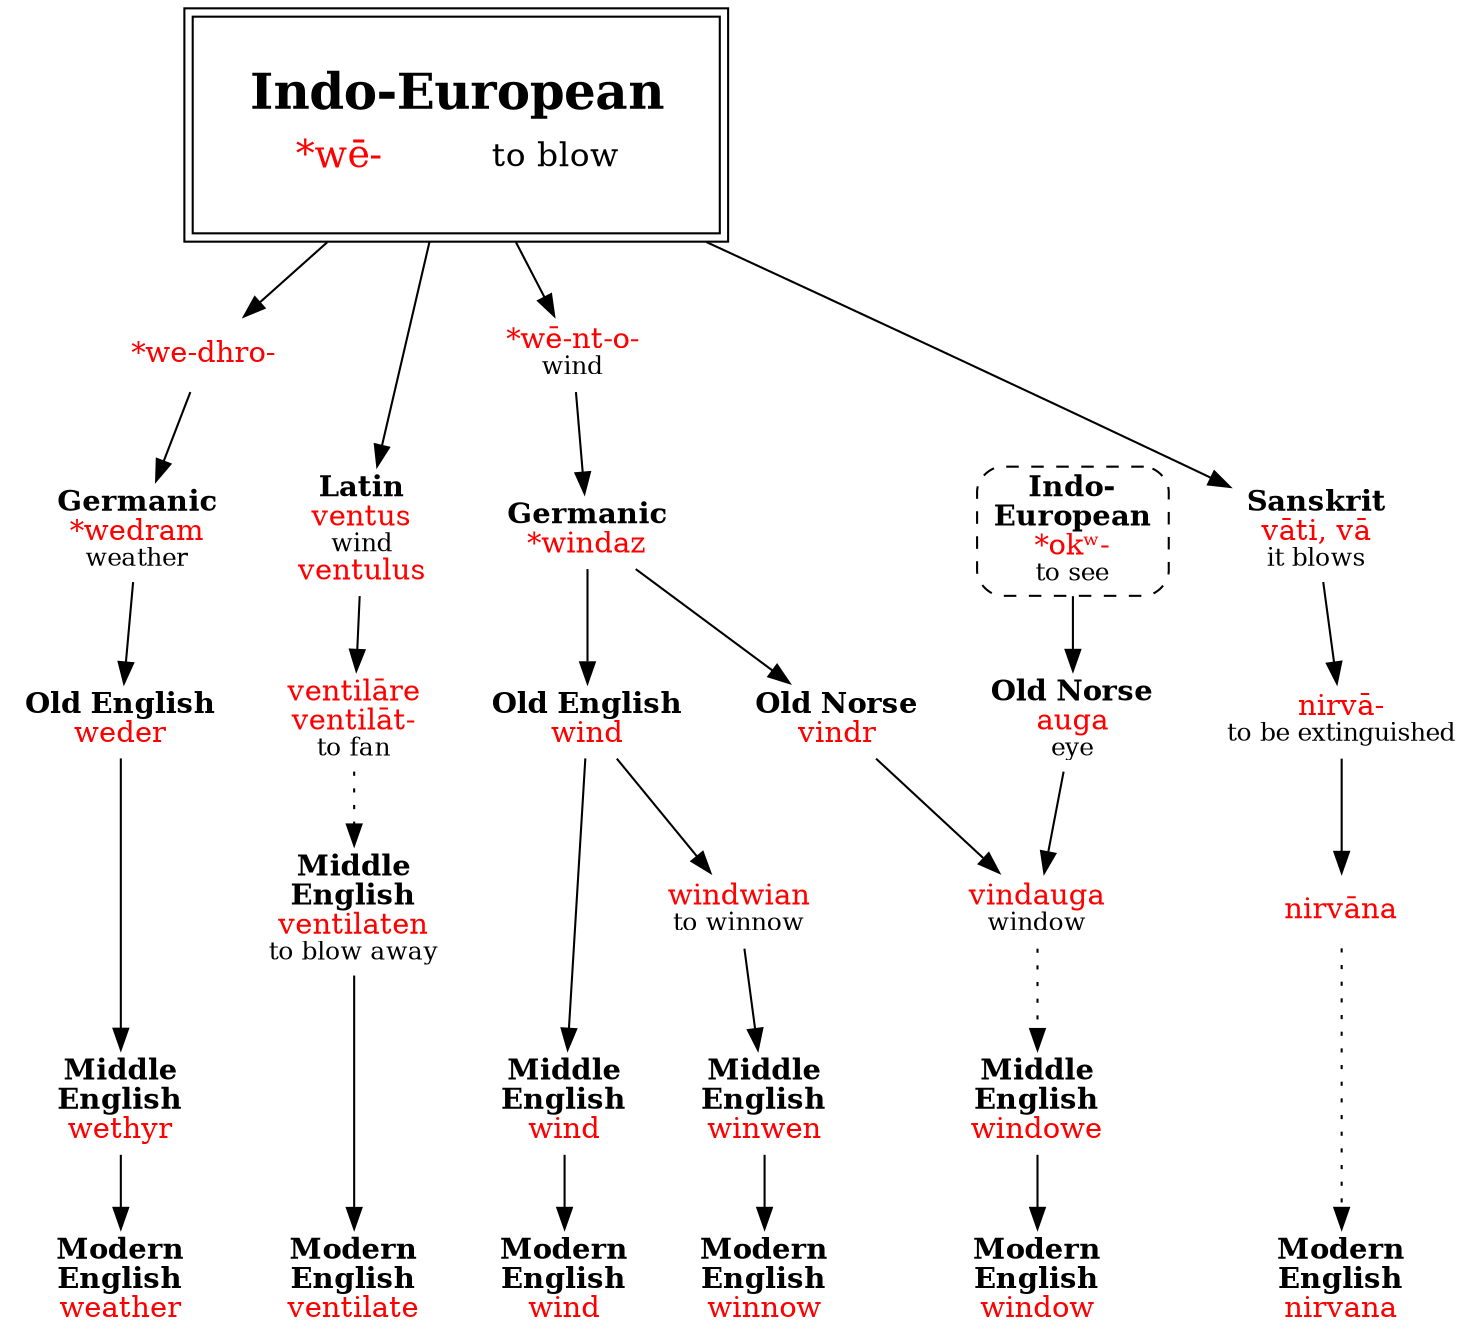strict digraph {
/* sources: AHD, roots */
node [shape=none]

/* omitted: vent (it's complicated), ventail, fan (questionable), wing (missing link) */

weIE [label=<<table border="0"><tr><td colspan="2"><font point-size="24"><b>Indo-European</b></font></td></tr><tr><td><font point-size="18" color="red">*wē-</font></td><td><font point-size="16">to blow</font></td></tr></table>> tooltip="Indo-European \"wē-\" to blow" shape=box peripheries=2 margin=.3]

/* weather */
wedhroIE [label=<<font color="red">*we-dhro-</font>>]
wedramGm [label=<<b>Germanic</b><br/><font color="red">*wedram</font><br/><font point-size="12">weather</font>>]
wederOE [label=<<b>Old English</b><br/><font color="red">weder</font>>]
wethyrME [label=<<b>Middle<br/>English</b><br/><font color="red">wethyr</font>>]
weather [label=<<b>Modern<br/>English</b><br/><font color="red">weather</font>>]
weIE -> wedhroIE -> wedramGm -> wederOE -> wethyrME -> weather

/* wind */
wentoIE [label=<<font color="red">*wē-nt-o-</font><br/><font point-size="12">wind</font>>]
windazGm [label=<<b>Germanic</b><br/><font color="red">*windaz</font>>]
windOE [label=<<b>Old English</b><br/><font color="red">wind</font>>]
windME [label=<<b>Middle<br/>English</b><br/><font color="red">wind</font>>]
wind [label=<<b>Modern<br/>English</b><br/><font color="red">wind</font>>]
weIE -> wentoIE -> windazGm -> windOE -> windME -> wind

/* winnow */
windwianOE [label=<<font color="red">windwian</font><br/><font point-size="12">to winnow</font>>]
winwenME [label=<<b>Middle<br/>English</b><br/><font color="red">winwen</font>>]
winnow [label=<<b>Modern<br/>English</b><br/><font color="red">winnow</font>>]
windOE -> windwianOE -> winwenME -> winnow

/* window */
vindrON [label=<<b>Old Norse</b><br/><font color="red">vindr</font>>]
okwIE [label=<<b>Indo-<br/>European</b><br/><font color="red">*okʷ-</font><br/><font point-size="12">to see</font>> shape=box style="dashed,rounded" URL="okw-see.svg"]
augaON [label=<<b>Old Norse</b><br/><font color="red">auga</font><br/><font point-size="12">eye</font>>]
vindaugaON [label=<<font color="red">vindauga</font><br/><font point-size="12">window</font>>]
windoweME [label=<<b>Middle<br/>English</b><br/><font color="red">windowe</font>>]
window [label=<<b>Modern<br/>English</b><br/><font color="red">window</font>>]
windazGm -> vindrON
okwIE -> augaON
{ vindrON augaON } -> vindaugaON
vindaugaON -> windoweME [style=dotted]
windoweME -> window

/* ventilate */
ventusL [label=<<b>Latin</b><br/><font color="red">ventus</font><br/><font point-size="12">wind</font><br/><font color="red">ventulus</font>>]
ventilareL [label=<<font color="red">ventilāre<br/>ventilāt-</font><br/><font point-size="12">to fan</font>>]
ventilatenME [label=<<b>Middle<br/>English</b><br/><font color="red">ventilaten</font><br/><font point-size="12">to blow away</font>>]
ventilate [label=<<b>Modern<br/>English</b><br/><font color="red">ventilate</font>>]
weIE -> ventusL -> ventilareL
ventilareL -> ventilatenME [style=dotted]
ventilatenME -> ventilate

/* nirvana */
vatiSk [label=<<b>Sanskrit</b><br/><font color="red">vāti, vā</font><br/><font point-size="12">it blows</font>>]
nirvaSk [label=<<font color="red">nirvā-</font><br/><font point-size="12">to be extinguished</font>>]
nirvanaSk [label=<<font color="red">nirvāna</font>>]
nirvana [label=<<b>Modern<br/>English</b><br/><font color="red">nirvana</font>>]
weIE -> vatiSk -> nirvaSk -> nirvanaSk
nirvanaSk -> nirvana [style=dotted]

{ rank=sink weather wind winnow window ventilate nirvana }
{ rank=same wedramGm windazGm ventusL vatiSk }
}
